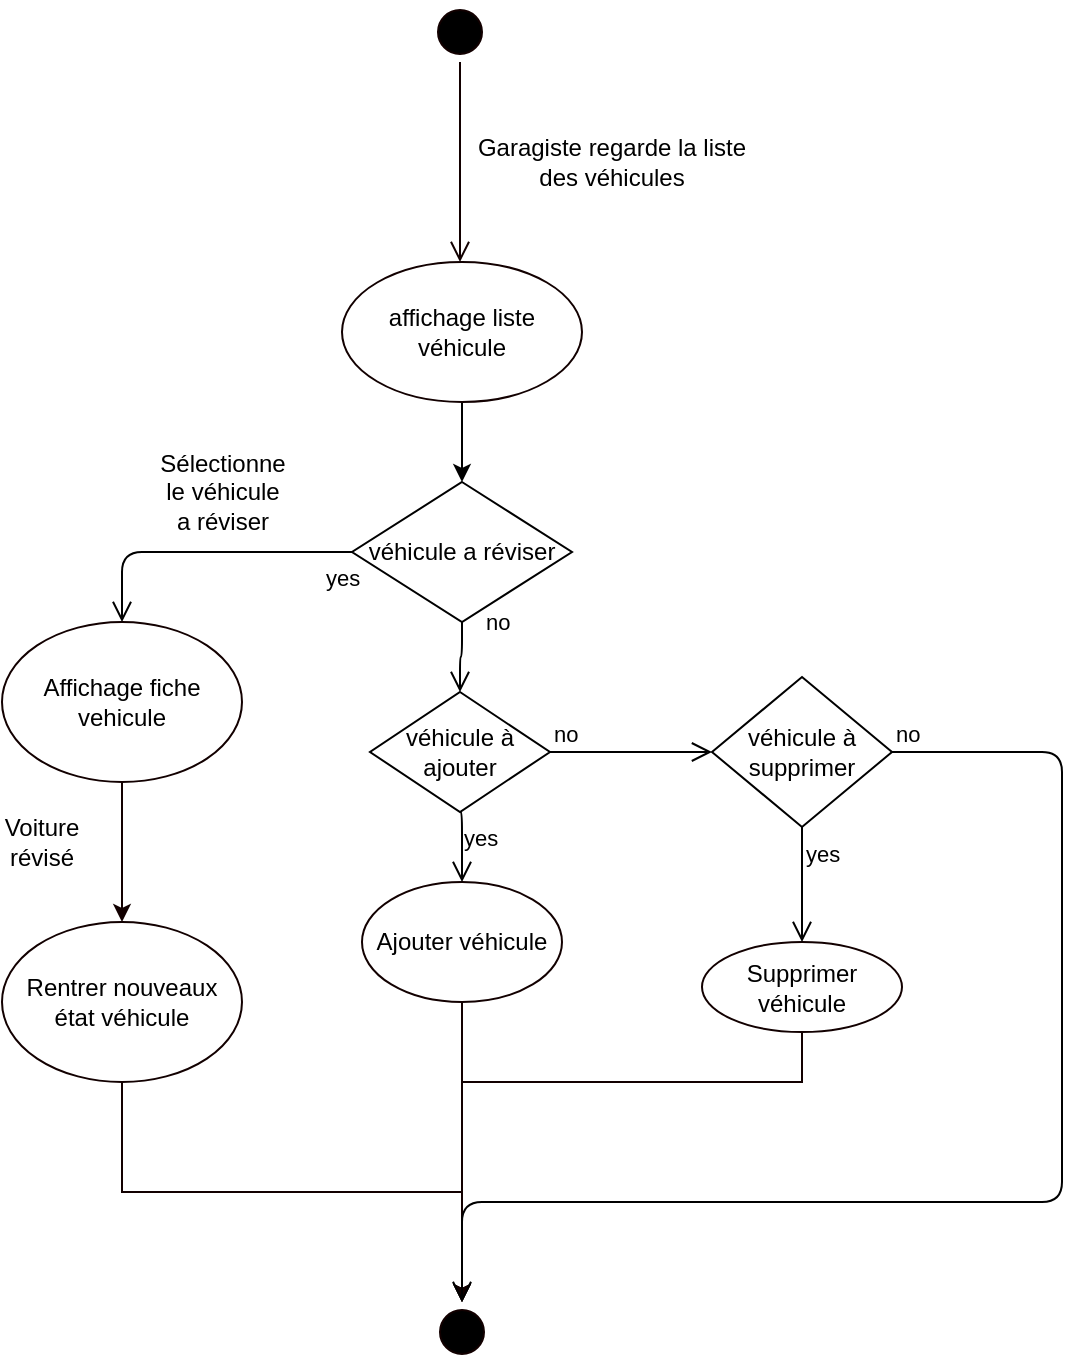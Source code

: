 <mxfile version="13.7.9" type="device"><diagram id="7Y7LkkQVQczLpAWv5k_S" name="Page-1"><mxGraphModel dx="1038" dy="580" grid="1" gridSize="10" guides="1" tooltips="1" connect="1" arrows="1" fold="1" page="1" pageScale="1" pageWidth="827" pageHeight="1169" math="0" shadow="0"><root><mxCell id="0"/><mxCell id="1" parent="0"/><mxCell id="BOuW3A-bq7sAkFInUENN-1" value="" style="ellipse;html=1;shape=startState;fillColor=#000000;strokeColor=#120000;" parent="1" vertex="1"><mxGeometry x="414" y="60" width="30" height="30" as="geometry"/></mxCell><mxCell id="BOuW3A-bq7sAkFInUENN-2" value="" style="edgeStyle=orthogonalEdgeStyle;html=1;verticalAlign=bottom;endArrow=open;endSize=8;strokeColor=#120000;" parent="1" source="BOuW3A-bq7sAkFInUENN-1" edge="1"><mxGeometry relative="1" as="geometry"><mxPoint x="429" y="190" as="targetPoint"/></mxGeometry></mxCell><mxCell id="sA9UHBOMtzr9r_JdVs-P-7" style="edgeStyle=orthogonalEdgeStyle;rounded=0;orthogonalLoop=1;jettySize=auto;html=1;exitX=0.5;exitY=1;exitDx=0;exitDy=0;entryX=0.5;entryY=0;entryDx=0;entryDy=0;" edge="1" parent="1" source="BOuW3A-bq7sAkFInUENN-3" target="sA9UHBOMtzr9r_JdVs-P-2"><mxGeometry relative="1" as="geometry"/></mxCell><mxCell id="BOuW3A-bq7sAkFInUENN-3" value="affichage liste véhicule" style="ellipse;whiteSpace=wrap;html=1;strokeColor=#120000;" parent="1" vertex="1"><mxGeometry x="370" y="190" width="120" height="70" as="geometry"/></mxCell><mxCell id="BOuW3A-bq7sAkFInUENN-4" value="Garagiste regarde la liste des véhicules" style="text;html=1;strokeColor=none;fillColor=none;align=center;verticalAlign=middle;whiteSpace=wrap;rounded=0;" parent="1" vertex="1"><mxGeometry x="430" y="130" width="150" height="20" as="geometry"/></mxCell><mxCell id="BOuW3A-bq7sAkFInUENN-29" style="edgeStyle=orthogonalEdgeStyle;rounded=0;orthogonalLoop=1;jettySize=auto;html=1;exitX=0.5;exitY=1;exitDx=0;exitDy=0;entryX=0.5;entryY=0;entryDx=0;entryDy=0;entryPerimeter=0;strokeColor=#120000;" parent="1" source="BOuW3A-bq7sAkFInUENN-8" edge="1"><mxGeometry relative="1" as="geometry"><mxPoint x="260" y="520" as="targetPoint"/></mxGeometry></mxCell><mxCell id="BOuW3A-bq7sAkFInUENN-8" value="Affichage fiche vehicule" style="ellipse;whiteSpace=wrap;html=1;strokeColor=#120000;" parent="1" vertex="1"><mxGeometry x="200" y="370" width="120" height="80" as="geometry"/></mxCell><mxCell id="BOuW3A-bq7sAkFInUENN-44" style="edgeStyle=orthogonalEdgeStyle;rounded=0;orthogonalLoop=1;jettySize=auto;html=1;exitX=0.5;exitY=1;exitDx=0;exitDy=0;entryX=0.5;entryY=0;entryDx=0;entryDy=0;strokeColor=#120000;" parent="1" source="BOuW3A-bq7sAkFInUENN-13" target="BOuW3A-bq7sAkFInUENN-23" edge="1"><mxGeometry relative="1" as="geometry"/></mxCell><mxCell id="BOuW3A-bq7sAkFInUENN-13" value="Rentrer nouveaux état véhicule" style="ellipse;whiteSpace=wrap;html=1;strokeColor=#120000;" parent="1" vertex="1"><mxGeometry x="200" y="520" width="120" height="80" as="geometry"/></mxCell><mxCell id="BOuW3A-bq7sAkFInUENN-45" style="edgeStyle=orthogonalEdgeStyle;rounded=0;orthogonalLoop=1;jettySize=auto;html=1;exitX=0.5;exitY=1;exitDx=0;exitDy=0;strokeColor=#120000;" parent="1" source="BOuW3A-bq7sAkFInUENN-19" edge="1"><mxGeometry relative="1" as="geometry"><mxPoint x="430" y="710" as="targetPoint"/></mxGeometry></mxCell><mxCell id="BOuW3A-bq7sAkFInUENN-19" value="Ajouter véhicule" style="ellipse;whiteSpace=wrap;html=1;strokeColor=#120000;" parent="1" vertex="1"><mxGeometry x="380" y="500" width="100" height="60" as="geometry"/></mxCell><mxCell id="BOuW3A-bq7sAkFInUENN-23" value="" style="ellipse;html=1;shape=startState;fillColor=#000000;strokeColor=#120000;" parent="1" vertex="1"><mxGeometry x="415" y="710" width="30" height="30" as="geometry"/></mxCell><mxCell id="BOuW3A-bq7sAkFInUENN-46" style="edgeStyle=orthogonalEdgeStyle;rounded=0;orthogonalLoop=1;jettySize=auto;html=1;exitX=0.5;exitY=1;exitDx=0;exitDy=0;strokeColor=#120000;" parent="1" source="BOuW3A-bq7sAkFInUENN-39" edge="1"><mxGeometry relative="1" as="geometry"><mxPoint x="430" y="710" as="targetPoint"/><Array as="points"><mxPoint x="600" y="600"/><mxPoint x="430" y="600"/></Array></mxGeometry></mxCell><mxCell id="BOuW3A-bq7sAkFInUENN-39" value="Supprimer véhicule" style="ellipse;whiteSpace=wrap;html=1;strokeColor=#120000;" parent="1" vertex="1"><mxGeometry x="550" y="530" width="100" height="45" as="geometry"/></mxCell><mxCell id="BOuW3A-bq7sAkFInUENN-47" value="Voiture révisé" style="text;html=1;strokeColor=none;fillColor=none;align=center;verticalAlign=middle;whiteSpace=wrap;rounded=0;" parent="1" vertex="1"><mxGeometry x="200" y="470" width="40" height="20" as="geometry"/></mxCell><mxCell id="sA9UHBOMtzr9r_JdVs-P-2" value="véhicule a réviser" style="rhombus;whiteSpace=wrap;html=1;" vertex="1" parent="1"><mxGeometry x="375" y="300" width="110" height="70" as="geometry"/></mxCell><mxCell id="sA9UHBOMtzr9r_JdVs-P-3" value="no" style="edgeStyle=orthogonalEdgeStyle;html=1;align=left;verticalAlign=bottom;endArrow=open;endSize=8;entryX=0.5;entryY=0;entryDx=0;entryDy=0;" edge="1" source="sA9UHBOMtzr9r_JdVs-P-2" parent="1" target="sA9UHBOMtzr9r_JdVs-P-10"><mxGeometry x="-0.5" y="10" relative="1" as="geometry"><mxPoint x="500" y="400" as="targetPoint"/><mxPoint as="offset"/></mxGeometry></mxCell><mxCell id="sA9UHBOMtzr9r_JdVs-P-4" value="yes" style="edgeStyle=orthogonalEdgeStyle;html=1;align=left;verticalAlign=top;endArrow=open;endSize=8;entryX=0.5;entryY=0;entryDx=0;entryDy=0;" edge="1" source="sA9UHBOMtzr9r_JdVs-P-2" parent="1" target="BOuW3A-bq7sAkFInUENN-8"><mxGeometry x="-0.8" relative="1" as="geometry"><mxPoint x="430" y="400" as="targetPoint"/><mxPoint as="offset"/></mxGeometry></mxCell><mxCell id="sA9UHBOMtzr9r_JdVs-P-9" value="Sélectionne&lt;br&gt;le véhicule&lt;br&gt;&amp;nbsp;a réviser&amp;nbsp;" style="text;html=1;align=center;verticalAlign=middle;resizable=0;points=[];autosize=1;" vertex="1" parent="1"><mxGeometry x="270" y="280" width="80" height="50" as="geometry"/></mxCell><mxCell id="sA9UHBOMtzr9r_JdVs-P-10" value="véhicule à ajouter" style="rhombus;whiteSpace=wrap;html=1;" vertex="1" parent="1"><mxGeometry x="384" y="405" width="90" height="60" as="geometry"/></mxCell><mxCell id="sA9UHBOMtzr9r_JdVs-P-11" value="no" style="edgeStyle=orthogonalEdgeStyle;html=1;align=left;verticalAlign=bottom;endArrow=open;endSize=8;entryX=0;entryY=0.5;entryDx=0;entryDy=0;" edge="1" source="sA9UHBOMtzr9r_JdVs-P-10" parent="1" target="sA9UHBOMtzr9r_JdVs-P-14"><mxGeometry x="-1" relative="1" as="geometry"><mxPoint x="540" y="370" as="targetPoint"/></mxGeometry></mxCell><mxCell id="sA9UHBOMtzr9r_JdVs-P-12" value="yes" style="edgeStyle=orthogonalEdgeStyle;html=1;align=left;verticalAlign=top;endArrow=open;endSize=8;entryX=0.5;entryY=0;entryDx=0;entryDy=0;exitX=0.5;exitY=1;exitDx=0;exitDy=0;" edge="1" source="sA9UHBOMtzr9r_JdVs-P-10" parent="1" target="BOuW3A-bq7sAkFInUENN-19"><mxGeometry x="-1" relative="1" as="geometry"><mxPoint x="360" y="550" as="targetPoint"/><Array as="points"><mxPoint x="430" y="465"/></Array></mxGeometry></mxCell><mxCell id="sA9UHBOMtzr9r_JdVs-P-14" value="véhicule à supprimer" style="rhombus;whiteSpace=wrap;html=1;" vertex="1" parent="1"><mxGeometry x="555" y="397.5" width="90" height="75" as="geometry"/></mxCell><mxCell id="sA9UHBOMtzr9r_JdVs-P-15" value="no" style="edgeStyle=orthogonalEdgeStyle;html=1;align=left;verticalAlign=bottom;endArrow=open;endSize=8;" edge="1" source="sA9UHBOMtzr9r_JdVs-P-14" parent="1"><mxGeometry x="-1" relative="1" as="geometry"><mxPoint x="430" y="710" as="targetPoint"/><Array as="points"><mxPoint x="730" y="435"/><mxPoint x="730" y="660"/><mxPoint x="430" y="660"/></Array></mxGeometry></mxCell><mxCell id="sA9UHBOMtzr9r_JdVs-P-16" value="yes" style="edgeStyle=orthogonalEdgeStyle;html=1;align=left;verticalAlign=top;endArrow=open;endSize=8;entryX=0.5;entryY=0;entryDx=0;entryDy=0;" edge="1" source="sA9UHBOMtzr9r_JdVs-P-14" parent="1" target="BOuW3A-bq7sAkFInUENN-39"><mxGeometry x="-1" relative="1" as="geometry"><mxPoint x="630" y="510" as="targetPoint"/></mxGeometry></mxCell></root></mxGraphModel></diagram></mxfile>